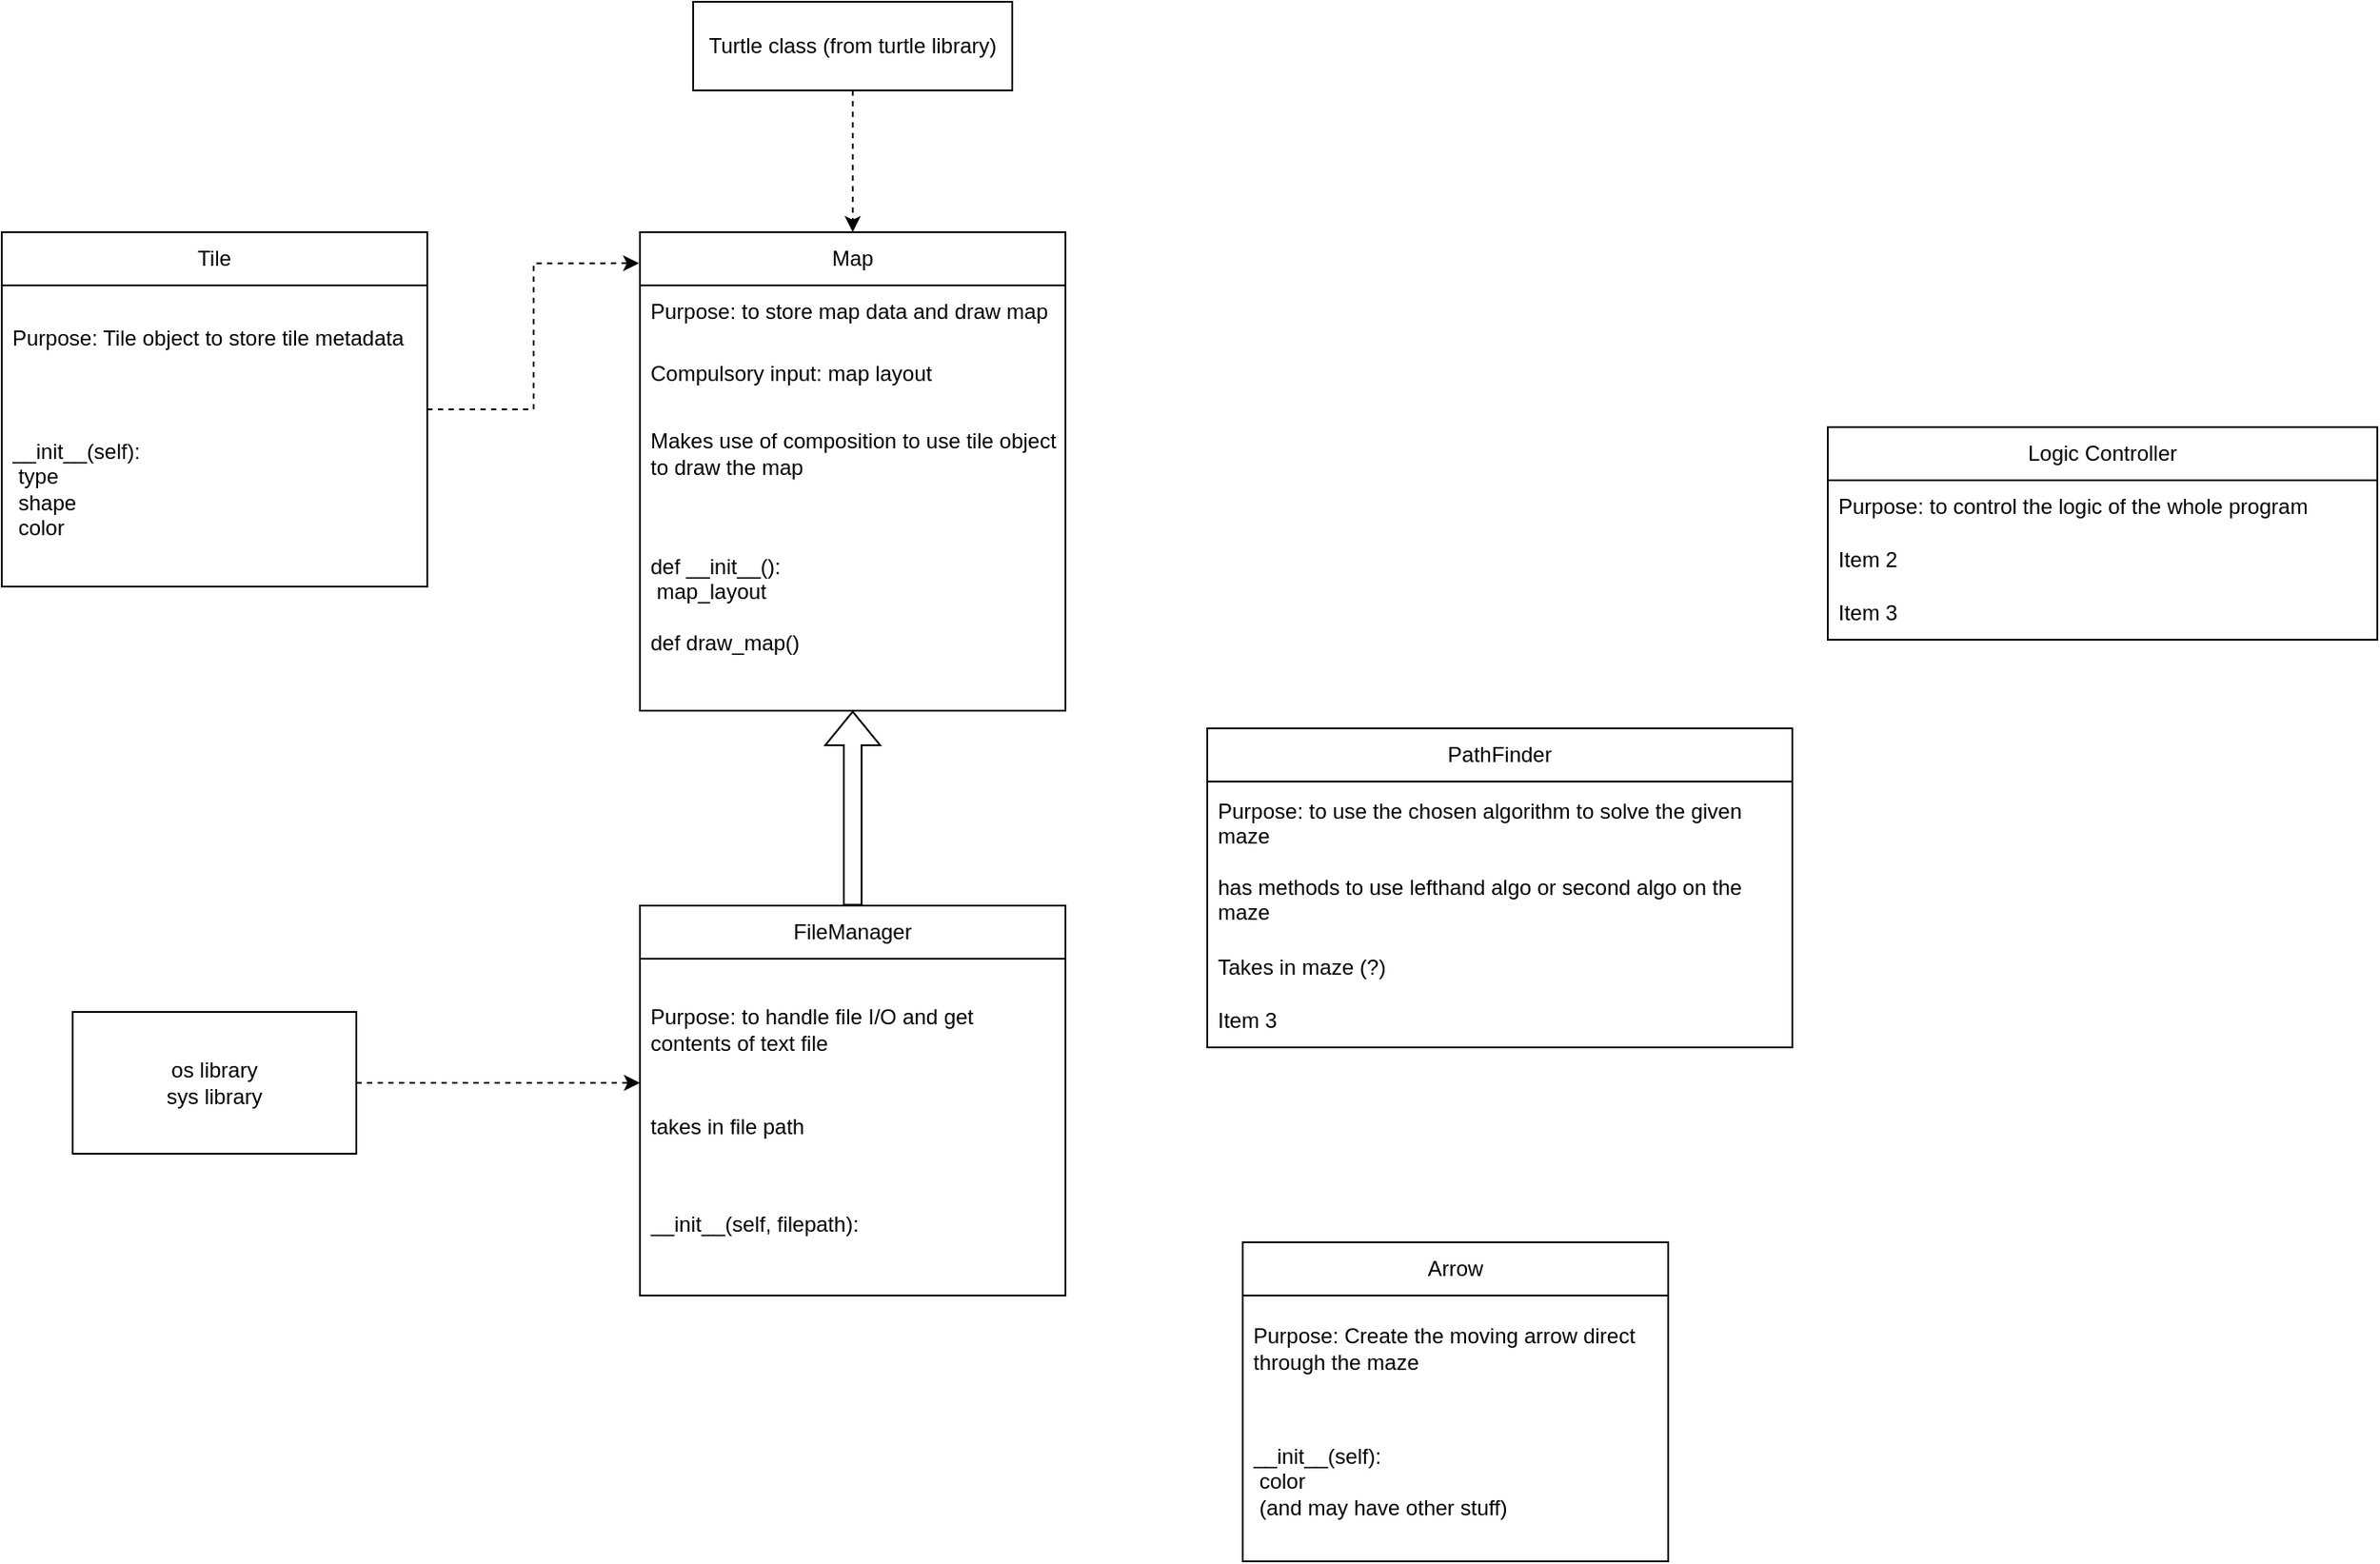 <mxfile version="20.8.4" type="github" pages="2">
  <diagram id="C5RBs43oDa-KdzZeNtuy" name="Class Design">
    <mxGraphModel dx="1670" dy="902" grid="1" gridSize="10" guides="1" tooltips="1" connect="1" arrows="1" fold="1" page="1" pageScale="1" pageWidth="1654" pageHeight="1169" math="0" shadow="0">
      <root>
        <mxCell id="WIyWlLk6GJQsqaUBKTNV-0" />
        <mxCell id="WIyWlLk6GJQsqaUBKTNV-1" parent="WIyWlLk6GJQsqaUBKTNV-0" />
        <mxCell id="QhIDpwn1hLKXuRbCtxrE-0" style="edgeStyle=orthogonalEdgeStyle;rounded=0;orthogonalLoop=1;jettySize=auto;html=1;entryX=-0.002;entryY=0.065;entryDx=0;entryDy=0;entryPerimeter=0;dashed=1;" edge="1" parent="WIyWlLk6GJQsqaUBKTNV-1" source="dQ57IdhiGYJqUYmVvskk-0" target="dQ57IdhiGYJqUYmVvskk-13">
          <mxGeometry relative="1" as="geometry" />
        </mxCell>
        <mxCell id="dQ57IdhiGYJqUYmVvskk-0" value="Tile" style="swimlane;fontStyle=0;childLayout=stackLayout;horizontal=1;startSize=30;horizontalStack=0;resizeParent=1;resizeParentMax=0;resizeLast=0;collapsible=1;marginBottom=0;whiteSpace=wrap;html=1;" parent="WIyWlLk6GJQsqaUBKTNV-1" vertex="1">
          <mxGeometry x="40" y="160" width="240" height="200" as="geometry" />
        </mxCell>
        <mxCell id="dQ57IdhiGYJqUYmVvskk-2" value="Purpose: Tile object to store tile metadata" style="text;strokeColor=none;fillColor=none;align=left;verticalAlign=middle;spacingLeft=4;spacingRight=4;overflow=hidden;points=[[0,0.5],[1,0.5]];portConstraint=eastwest;rotatable=0;whiteSpace=wrap;html=1;" parent="dQ57IdhiGYJqUYmVvskk-0" vertex="1">
          <mxGeometry y="30" width="240" height="60" as="geometry" />
        </mxCell>
        <mxCell id="dQ57IdhiGYJqUYmVvskk-3" value="__init__(self):&lt;br&gt;&lt;span style=&quot;white-space: pre;&quot;&gt; &lt;/span&gt;type&lt;br&gt;&lt;span style=&quot;white-space: pre;&quot;&gt; &lt;/span&gt;shape&lt;br&gt;&lt;span style=&quot;white-space: pre;&quot;&gt; color&lt;/span&gt;" style="text;strokeColor=none;fillColor=none;align=left;verticalAlign=middle;spacingLeft=4;spacingRight=4;overflow=hidden;points=[[0,0.5],[1,0.5]];portConstraint=eastwest;rotatable=0;whiteSpace=wrap;html=1;" parent="dQ57IdhiGYJqUYmVvskk-0" vertex="1">
          <mxGeometry y="90" width="240" height="110" as="geometry" />
        </mxCell>
        <mxCell id="dQ57IdhiGYJqUYmVvskk-28" style="edgeStyle=orthogonalEdgeStyle;rounded=0;orthogonalLoop=1;jettySize=auto;html=1;entryX=0.5;entryY=0;entryDx=0;entryDy=0;dashed=1;" parent="WIyWlLk6GJQsqaUBKTNV-1" source="dQ57IdhiGYJqUYmVvskk-5" target="dQ57IdhiGYJqUYmVvskk-13" edge="1">
          <mxGeometry relative="1" as="geometry" />
        </mxCell>
        <mxCell id="dQ57IdhiGYJqUYmVvskk-5" value="Turtle class (from turtle library)" style="rounded=0;whiteSpace=wrap;html=1;" parent="WIyWlLk6GJQsqaUBKTNV-1" vertex="1">
          <mxGeometry x="430" y="30" width="180" height="50" as="geometry" />
        </mxCell>
        <mxCell id="dQ57IdhiGYJqUYmVvskk-8" value="Arrow" style="swimlane;fontStyle=0;childLayout=stackLayout;horizontal=1;startSize=30;horizontalStack=0;resizeParent=1;resizeParentMax=0;resizeLast=0;collapsible=1;marginBottom=0;whiteSpace=wrap;html=1;" parent="WIyWlLk6GJQsqaUBKTNV-1" vertex="1">
          <mxGeometry x="740" y="730" width="240" height="180" as="geometry" />
        </mxCell>
        <mxCell id="dQ57IdhiGYJqUYmVvskk-9" value="Purpose: Create the moving arrow direct through the maze" style="text;strokeColor=none;fillColor=none;align=left;verticalAlign=middle;spacingLeft=4;spacingRight=4;overflow=hidden;points=[[0,0.5],[1,0.5]];portConstraint=eastwest;rotatable=0;whiteSpace=wrap;html=1;" parent="dQ57IdhiGYJqUYmVvskk-8" vertex="1">
          <mxGeometry y="30" width="240" height="60" as="geometry" />
        </mxCell>
        <mxCell id="dQ57IdhiGYJqUYmVvskk-11" value="__init__(self):&lt;br&gt;&lt;span style=&quot;white-space: pre;&quot;&gt; &lt;/span&gt;color&lt;br&gt;&lt;span style=&quot;white-space: pre;&quot;&gt; &lt;/span&gt;(and may have other stuff)" style="text;strokeColor=none;fillColor=none;align=left;verticalAlign=middle;spacingLeft=4;spacingRight=4;overflow=hidden;points=[[0,0.5],[1,0.5]];portConstraint=eastwest;rotatable=0;whiteSpace=wrap;html=1;" parent="dQ57IdhiGYJqUYmVvskk-8" vertex="1">
          <mxGeometry y="90" width="240" height="90" as="geometry" />
        </mxCell>
        <mxCell id="dQ57IdhiGYJqUYmVvskk-13" value="Map" style="swimlane;fontStyle=0;childLayout=stackLayout;horizontal=1;startSize=30;horizontalStack=0;resizeParent=1;resizeParentMax=0;resizeLast=0;collapsible=1;marginBottom=0;whiteSpace=wrap;html=1;" parent="WIyWlLk6GJQsqaUBKTNV-1" vertex="1">
          <mxGeometry x="400" y="160" width="240" height="270" as="geometry" />
        </mxCell>
        <mxCell id="dQ57IdhiGYJqUYmVvskk-14" value="Purpose: to store map data and draw map" style="text;strokeColor=none;fillColor=none;align=left;verticalAlign=middle;spacingLeft=4;spacingRight=4;overflow=hidden;points=[[0,0.5],[1,0.5]];portConstraint=eastwest;rotatable=0;whiteSpace=wrap;html=1;" parent="dQ57IdhiGYJqUYmVvskk-13" vertex="1">
          <mxGeometry y="30" width="240" height="30" as="geometry" />
        </mxCell>
        <mxCell id="dQ57IdhiGYJqUYmVvskk-15" value="Compulsory input: map layout" style="text;strokeColor=none;fillColor=none;align=left;verticalAlign=middle;spacingLeft=4;spacingRight=4;overflow=hidden;points=[[0,0.5],[1,0.5]];portConstraint=eastwest;rotatable=0;whiteSpace=wrap;html=1;" parent="dQ57IdhiGYJqUYmVvskk-13" vertex="1">
          <mxGeometry y="60" width="240" height="40" as="geometry" />
        </mxCell>
        <mxCell id="dQ57IdhiGYJqUYmVvskk-16" value="Makes use of composition to use tile object to draw the map" style="text;strokeColor=none;fillColor=none;align=left;verticalAlign=middle;spacingLeft=4;spacingRight=4;overflow=hidden;points=[[0,0.5],[1,0.5]];portConstraint=eastwest;rotatable=0;whiteSpace=wrap;html=1;" parent="dQ57IdhiGYJqUYmVvskk-13" vertex="1">
          <mxGeometry y="100" width="240" height="50" as="geometry" />
        </mxCell>
        <mxCell id="dQ57IdhiGYJqUYmVvskk-21" value="def __init__():&lt;br&gt;&lt;span style=&quot;white-space: pre;&quot;&gt;	&lt;/span&gt;map_layout&lt;br&gt;&lt;br&gt;def draw_map()" style="text;strokeColor=none;fillColor=none;align=left;verticalAlign=middle;spacingLeft=4;spacingRight=4;overflow=hidden;points=[[0,0.5],[1,0.5]];portConstraint=eastwest;rotatable=0;whiteSpace=wrap;html=1;" parent="dQ57IdhiGYJqUYmVvskk-13" vertex="1">
          <mxGeometry y="150" width="240" height="120" as="geometry" />
        </mxCell>
        <mxCell id="QhIDpwn1hLKXuRbCtxrE-1" style="edgeStyle=orthogonalEdgeStyle;rounded=0;orthogonalLoop=1;jettySize=auto;html=1;shape=flexArrow;" edge="1" parent="WIyWlLk6GJQsqaUBKTNV-1" source="dQ57IdhiGYJqUYmVvskk-17" target="dQ57IdhiGYJqUYmVvskk-13">
          <mxGeometry relative="1" as="geometry">
            <Array as="points">
              <mxPoint x="450" y="720" />
            </Array>
          </mxGeometry>
        </mxCell>
        <mxCell id="dQ57IdhiGYJqUYmVvskk-17" value="FileManager" style="swimlane;fontStyle=0;childLayout=stackLayout;horizontal=1;startSize=30;horizontalStack=0;resizeParent=1;resizeParentMax=0;resizeLast=0;collapsible=1;marginBottom=0;whiteSpace=wrap;html=1;" parent="WIyWlLk6GJQsqaUBKTNV-1" vertex="1">
          <mxGeometry x="400" y="540" width="240" height="220" as="geometry" />
        </mxCell>
        <mxCell id="dQ57IdhiGYJqUYmVvskk-18" value="Purpose: to handle file I/O and get contents of text file" style="text;strokeColor=none;fillColor=none;align=left;verticalAlign=middle;spacingLeft=4;spacingRight=4;overflow=hidden;points=[[0,0.5],[1,0.5]];portConstraint=eastwest;rotatable=0;whiteSpace=wrap;html=1;" parent="dQ57IdhiGYJqUYmVvskk-17" vertex="1">
          <mxGeometry y="30" width="240" height="80" as="geometry" />
        </mxCell>
        <mxCell id="dQ57IdhiGYJqUYmVvskk-19" value="takes in file path" style="text;strokeColor=none;fillColor=none;align=left;verticalAlign=middle;spacingLeft=4;spacingRight=4;overflow=hidden;points=[[0,0.5],[1,0.5]];portConstraint=eastwest;rotatable=0;whiteSpace=wrap;html=1;" parent="dQ57IdhiGYJqUYmVvskk-17" vertex="1">
          <mxGeometry y="110" width="240" height="30" as="geometry" />
        </mxCell>
        <mxCell id="dQ57IdhiGYJqUYmVvskk-20" value="__init__(self, filepath):&lt;br&gt;" style="text;strokeColor=none;fillColor=none;align=left;verticalAlign=middle;spacingLeft=4;spacingRight=4;overflow=hidden;points=[[0,0.5],[1,0.5]];portConstraint=eastwest;rotatable=0;whiteSpace=wrap;html=1;" parent="dQ57IdhiGYJqUYmVvskk-17" vertex="1">
          <mxGeometry y="140" width="240" height="80" as="geometry" />
        </mxCell>
        <mxCell id="dQ57IdhiGYJqUYmVvskk-32" value="PathFinder" style="swimlane;fontStyle=0;childLayout=stackLayout;horizontal=1;startSize=30;horizontalStack=0;resizeParent=1;resizeParentMax=0;resizeLast=0;collapsible=1;marginBottom=0;whiteSpace=wrap;html=1;" parent="WIyWlLk6GJQsqaUBKTNV-1" vertex="1">
          <mxGeometry x="720" y="440" width="330" height="180" as="geometry" />
        </mxCell>
        <mxCell id="dQ57IdhiGYJqUYmVvskk-33" value="Purpose: to use the chosen algorithm to solve the given maze&lt;br&gt;&lt;br&gt;has methods to use lefthand algo or second algo on the maze" style="text;strokeColor=none;fillColor=none;align=left;verticalAlign=middle;spacingLeft=4;spacingRight=4;overflow=hidden;points=[[0,0.5],[1,0.5]];portConstraint=eastwest;rotatable=0;whiteSpace=wrap;html=1;" parent="dQ57IdhiGYJqUYmVvskk-32" vertex="1">
          <mxGeometry y="30" width="330" height="90" as="geometry" />
        </mxCell>
        <mxCell id="dQ57IdhiGYJqUYmVvskk-34" value="Takes in maze (?)" style="text;strokeColor=none;fillColor=none;align=left;verticalAlign=middle;spacingLeft=4;spacingRight=4;overflow=hidden;points=[[0,0.5],[1,0.5]];portConstraint=eastwest;rotatable=0;whiteSpace=wrap;html=1;" parent="dQ57IdhiGYJqUYmVvskk-32" vertex="1">
          <mxGeometry y="120" width="330" height="30" as="geometry" />
        </mxCell>
        <mxCell id="dQ57IdhiGYJqUYmVvskk-35" value="Item 3" style="text;strokeColor=none;fillColor=none;align=left;verticalAlign=middle;spacingLeft=4;spacingRight=4;overflow=hidden;points=[[0,0.5],[1,0.5]];portConstraint=eastwest;rotatable=0;whiteSpace=wrap;html=1;" parent="dQ57IdhiGYJqUYmVvskk-32" vertex="1">
          <mxGeometry y="150" width="330" height="30" as="geometry" />
        </mxCell>
        <mxCell id="7FqHwzOTrSw8YaoyhYBU-6" value="Logic Controller" style="swimlane;fontStyle=0;childLayout=stackLayout;horizontal=1;startSize=30;horizontalStack=0;resizeParent=1;resizeParentMax=0;resizeLast=0;collapsible=1;marginBottom=0;whiteSpace=wrap;html=1;" parent="WIyWlLk6GJQsqaUBKTNV-1" vertex="1">
          <mxGeometry x="1070" y="270" width="310" height="120" as="geometry" />
        </mxCell>
        <mxCell id="7FqHwzOTrSw8YaoyhYBU-7" value="Purpose: to control the logic of the whole program" style="text;strokeColor=none;fillColor=none;align=left;verticalAlign=middle;spacingLeft=4;spacingRight=4;overflow=hidden;points=[[0,0.5],[1,0.5]];portConstraint=eastwest;rotatable=0;whiteSpace=wrap;html=1;" parent="7FqHwzOTrSw8YaoyhYBU-6" vertex="1">
          <mxGeometry y="30" width="310" height="30" as="geometry" />
        </mxCell>
        <mxCell id="7FqHwzOTrSw8YaoyhYBU-8" value="Item 2" style="text;strokeColor=none;fillColor=none;align=left;verticalAlign=middle;spacingLeft=4;spacingRight=4;overflow=hidden;points=[[0,0.5],[1,0.5]];portConstraint=eastwest;rotatable=0;whiteSpace=wrap;html=1;" parent="7FqHwzOTrSw8YaoyhYBU-6" vertex="1">
          <mxGeometry y="60" width="310" height="30" as="geometry" />
        </mxCell>
        <mxCell id="7FqHwzOTrSw8YaoyhYBU-9" value="Item 3" style="text;strokeColor=none;fillColor=none;align=left;verticalAlign=middle;spacingLeft=4;spacingRight=4;overflow=hidden;points=[[0,0.5],[1,0.5]];portConstraint=eastwest;rotatable=0;whiteSpace=wrap;html=1;" parent="7FqHwzOTrSw8YaoyhYBU-6" vertex="1">
          <mxGeometry y="90" width="310" height="30" as="geometry" />
        </mxCell>
        <mxCell id="QhIDpwn1hLKXuRbCtxrE-3" style="edgeStyle=orthogonalEdgeStyle;rounded=0;orthogonalLoop=1;jettySize=auto;html=1;dashed=1;" edge="1" parent="WIyWlLk6GJQsqaUBKTNV-1" source="QhIDpwn1hLKXuRbCtxrE-2" target="dQ57IdhiGYJqUYmVvskk-17">
          <mxGeometry relative="1" as="geometry">
            <Array as="points">
              <mxPoint x="340" y="640" />
              <mxPoint x="340" y="640" />
            </Array>
          </mxGeometry>
        </mxCell>
        <mxCell id="QhIDpwn1hLKXuRbCtxrE-2" value="os library&lt;br&gt;sys library" style="rounded=0;whiteSpace=wrap;html=1;" vertex="1" parent="WIyWlLk6GJQsqaUBKTNV-1">
          <mxGeometry x="80" y="600" width="160" height="80" as="geometry" />
        </mxCell>
      </root>
    </mxGraphModel>
  </diagram>
  <diagram id="itJlK-fQ4tGxTsf1Goz-" name="Logic Flow">
    <mxGraphModel dx="1002" dy="541" grid="1" gridSize="10" guides="1" tooltips="1" connect="1" arrows="1" fold="1" page="1" pageScale="1" pageWidth="1654" pageHeight="1169" math="0" shadow="0">
      <root>
        <mxCell id="0" />
        <mxCell id="1" parent="0" />
        <mxCell id="jX-C0cm8iFk9HgW910qJ-5" style="edgeStyle=orthogonalEdgeStyle;rounded=0;orthogonalLoop=1;jettySize=auto;html=1;entryX=0.5;entryY=0;entryDx=0;entryDy=0;" edge="1" parent="1" source="jX-C0cm8iFk9HgW910qJ-1" target="jX-C0cm8iFk9HgW910qJ-4">
          <mxGeometry relative="1" as="geometry" />
        </mxCell>
        <mxCell id="jX-C0cm8iFk9HgW910qJ-1" value="receive map" style="rounded=0;whiteSpace=wrap;html=1;" vertex="1" parent="1">
          <mxGeometry x="85" y="40" width="140" height="40" as="geometry" />
        </mxCell>
        <mxCell id="jX-C0cm8iFk9HgW910qJ-8" style="edgeStyle=orthogonalEdgeStyle;rounded=0;orthogonalLoop=1;jettySize=auto;html=1;entryX=0.5;entryY=0;entryDx=0;entryDy=0;" edge="1" parent="1" source="jX-C0cm8iFk9HgW910qJ-2" target="jX-C0cm8iFk9HgW910qJ-7">
          <mxGeometry relative="1" as="geometry" />
        </mxCell>
        <mxCell id="jX-C0cm8iFk9HgW910qJ-2" value="pathfinder solves and store solution using both algorithms (in a data structure like a queue)" style="rounded=0;whiteSpace=wrap;html=1;" vertex="1" parent="1">
          <mxGeometry x="30" y="200" width="250" height="80" as="geometry" />
        </mxCell>
        <mxCell id="jX-C0cm8iFk9HgW910qJ-6" style="edgeStyle=orthogonalEdgeStyle;rounded=0;orthogonalLoop=1;jettySize=auto;html=1;entryX=0.5;entryY=0;entryDx=0;entryDy=0;" edge="1" parent="1" source="jX-C0cm8iFk9HgW910qJ-4" target="jX-C0cm8iFk9HgW910qJ-2">
          <mxGeometry relative="1" as="geometry" />
        </mxCell>
        <mxCell id="jX-C0cm8iFk9HgW910qJ-4" value="convert into graph using networkx" style="rounded=0;whiteSpace=wrap;html=1;" vertex="1" parent="1">
          <mxGeometry x="35" y="120" width="240" height="40" as="geometry" />
        </mxCell>
        <mxCell id="jX-C0cm8iFk9HgW910qJ-7" value="when user tabs between algorithms in turtle, show solutions taking from the queue" style="rounded=0;whiteSpace=wrap;html=1;" vertex="1" parent="1">
          <mxGeometry x="42.5" y="330" width="225" height="70" as="geometry" />
        </mxCell>
        <mxCell id="jX-C0cm8iFk9HgW910qJ-11" style="edgeStyle=orthogonalEdgeStyle;rounded=0;orthogonalLoop=1;jettySize=auto;html=1;entryX=0.5;entryY=0;entryDx=0;entryDy=0;" edge="1" parent="1" source="jX-C0cm8iFk9HgW910qJ-9" target="jX-C0cm8iFk9HgW910qJ-10">
          <mxGeometry relative="1" as="geometry" />
        </mxCell>
        <mxCell id="jX-C0cm8iFk9HgW910qJ-9" value="receive map" style="rounded=0;whiteSpace=wrap;html=1;" vertex="1" parent="1">
          <mxGeometry x="377.5" y="40" width="170" height="40" as="geometry" />
        </mxCell>
        <mxCell id="jX-C0cm8iFk9HgW910qJ-13" style="edgeStyle=orthogonalEdgeStyle;rounded=0;orthogonalLoop=1;jettySize=auto;html=1;entryX=0.5;entryY=0;entryDx=0;entryDy=0;" edge="1" parent="1" source="jX-C0cm8iFk9HgW910qJ-10" target="jX-C0cm8iFk9HgW910qJ-12">
          <mxGeometry relative="1" as="geometry" />
        </mxCell>
        <mxCell id="jX-C0cm8iFk9HgW910qJ-10" value="convert into graph using networkx" style="rounded=0;whiteSpace=wrap;html=1;" vertex="1" parent="1">
          <mxGeometry x="350" y="120" width="225" height="40" as="geometry" />
        </mxCell>
        <mxCell id="jX-C0cm8iFk9HgW910qJ-12" value="pathfinder re-solves the maze everytime user changes algorithm" style="rounded=0;whiteSpace=wrap;html=1;" vertex="1" parent="1">
          <mxGeometry x="356.25" y="200" width="212.5" height="80" as="geometry" />
        </mxCell>
      </root>
    </mxGraphModel>
  </diagram>
</mxfile>
